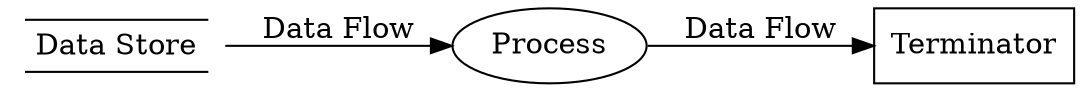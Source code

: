 digraph ni {
    rankdir=LR
    1 [label=<<table sides="tb" cellborder="0" margin="0"><tr><td>Data Store</td></tr></table>> shape=none]
    2 [label="Process" shpae=circle]
    3 [label="Terminator" shape=box]

    1 -> 2 [label="Data Flow"]
    2 -> 3 [label="Data Flow"]
}